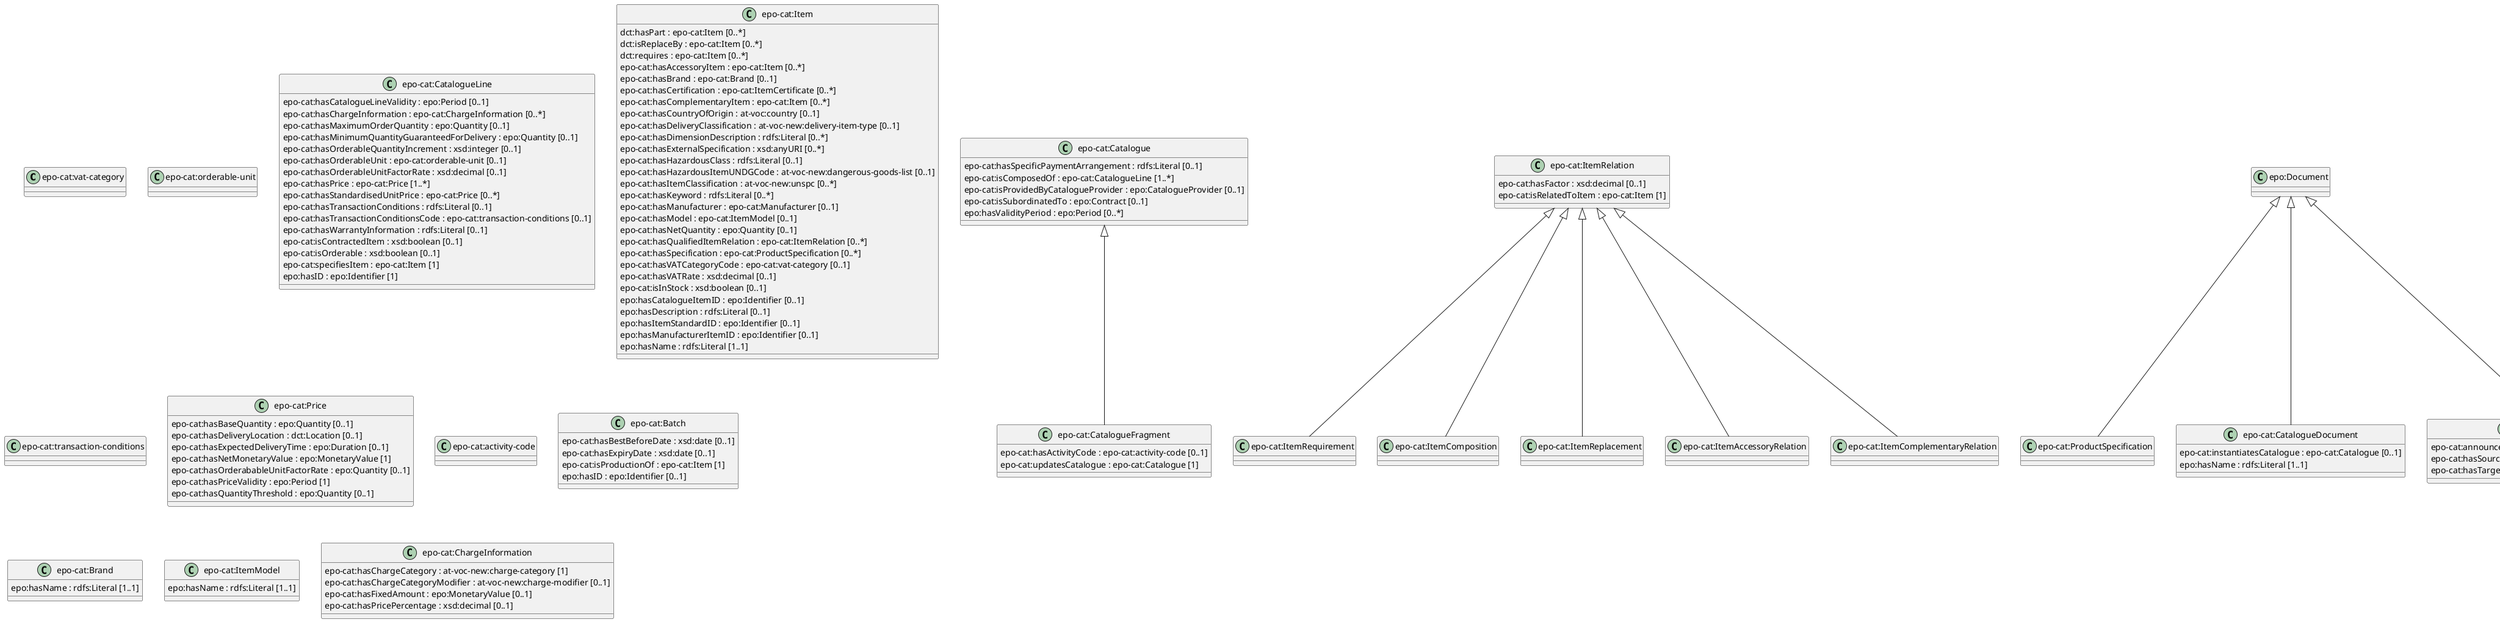 
@startuml
class "epo-cat:vat-category" {

}
class "epo-cat:orderable-unit" {

}
class "epo-cat:Catalogue" {
  epo-cat:hasSpecificPaymentArrangement : rdfs:Literal [0..1]
  epo-cat:isComposedOf : epo-cat:CatalogueLine [1..*]
  epo-cat:isProvidedByCatalogueProvider : epo:CatalogueProvider [0..1]
  epo-cat:isSubordinatedTo : epo:Contract [0..1]
  epo:hasValidityPeriod : epo:Period [0..*]
}
class "epo-cat:CatalogueLine" {
  epo-cat:hasCatalogueLineValidity : epo:Period [0..1]
  epo-cat:hasChargeInformation : epo-cat:ChargeInformation [0..*]
  epo-cat:hasMaximumOrderQuantity : epo:Quantity [0..1]
  epo-cat:hasMinimumQuantityGuaranteedForDelivery : epo:Quantity [0..1]
  epo-cat:hasOrderableQuantityIncrement : xsd:integer [0..1]
  epo-cat:hasOrderableUnit : epo-cat:orderable-unit [0..1]
  epo-cat:hasOrderableUnitFactorRate : xsd:decimal [0..1]
  epo-cat:hasPrice : epo-cat:Price [1..*]
  epo-cat:hasStandardisedUnitPrice : epo-cat:Price [0..*]
  epo-cat:hasTransactionConditions : rdfs:Literal [0..1]
  epo-cat:hasTransactionConditionsCode : epo-cat:transaction-conditions [0..1]
  epo-cat:hasWarrantyInformation : rdfs:Literal [0..1]
  epo-cat:isContractedItem : xsd:boolean [0..1]
  epo-cat:isOrderable : xsd:boolean [0..1]
  epo-cat:specifiesItem : epo-cat:Item [1]
  epo:hasID : epo:Identifier [1]
}
class "epo-cat:ItemRequirement" {

}
class "epo-cat:Item" {
  dct:hasPart : epo-cat:Item [0..*]
  dct:isReplaceBy : epo-cat:Item [0..*]
  dct:requires : epo-cat:Item [0..*]
  epo-cat:hasAccessoryItem : epo-cat:Item [0..*]
  epo-cat:hasBrand : epo-cat:Brand [0..1]
  epo-cat:hasCertification : epo-cat:ItemCertificate [0..*]
  epo-cat:hasComplementaryItem : epo-cat:Item [0..*]
  epo-cat:hasCountryOfOrigin : at-voc:country [0..1]
  epo-cat:hasDeliveryClassification : at-voc-new:delivery-item-type [0..1]
  epo-cat:hasDimensionDescription : rdfs:Literal [0..*]
  epo-cat:hasExternalSpecification : xsd:anyURI [0..*]
  epo-cat:hasHazardousClass : rdfs:Literal [0..1]
  epo-cat:hasHazardousItemUNDGCode : at-voc-new:dangerous-goods-list [0..1]
  epo-cat:hasItemClassification : at-voc-new:unspc [0..*]
  epo-cat:hasKeyword : rdfs:Literal [0..*]
  epo-cat:hasManufacturer : epo-cat:Manufacturer [0..1]
  epo-cat:hasModel : epo-cat:ItemModel [0..1]
  epo-cat:hasNetQuantity : epo:Quantity [0..1]
  epo-cat:hasQualifiedItemRelation : epo-cat:ItemRelation [0..*]
  epo-cat:hasSpecification : epo-cat:ProductSpecification [0..*]
  epo-cat:hasVATCategoryCode : epo-cat:vat-category [0..1]
  epo-cat:hasVATRate : xsd:decimal [0..1]
  epo-cat:isInStock : xsd:boolean [0..1]
  epo:hasCatalogueItemID : epo:Identifier [0..1]
  epo:hasDescription : rdfs:Literal [0..1]
  epo:hasItemStandardID : epo:Identifier [0..1]
  epo:hasManufacturerItemID : epo:Identifier [0..1]
  epo:hasName : rdfs:Literal [1..1]
}
class "epo-cat:transaction-conditions" {

}
class "epo-cat:ProductSpecification" {

}
class "epo-cat:CatalogueDocument" {
  epo-cat:instantiatesCatalogue : epo-cat:Catalogue [0..1]
  epo:hasName : rdfs:Literal [1..1]
}
class "epo-cat:ItemComposition" {

}
class "epo-cat:ItemDescription" {
  epo-cat:describesItem : epo-cat:Item [1]
  epo-cat:hasAttributeType : rdfs:Literal [1..1]
  epo-cat:hasClassificationScheme : rdfs:Literal [1..1]
  epo-cat:hasLiteralValue : rdfs:Literal [0..1]
  epo-cat:hasQualifiedValue : epo:Quantity [0..1]
}
class "epo-cat:Price" {
  epo-cat:hasBaseQuantity : epo:Quantity [0..1]
  epo-cat:hasDeliveryLocation : dct:Location [0..1]
  epo-cat:hasExpectedDeliveryTime : epo:Duration [0..1]
  epo-cat:hasNetMonetaryValue : epo:MonetaryValue [1]
  epo-cat:hasOrderabableUnitFactorRate : epo:Quantity [0..1]
  epo-cat:hasPriceValidity : epo:Period [1]
  epo-cat:hasQuantityThreshold : epo:Quantity [0..1]
}
class "epo-cat:Manufacturer" {
  epo-cat:hasContractor : epo:Contractor [0..*]
  epo:hasManufacturerID : epo:Identifier [0..1]
}
class "epo-cat:activity-code" {

}
class "epo-cat:Batch" {
  epo-cat:hasBestBeforeDate : xsd:date [0..1]
  epo-cat:hasExpiryDate : xsd:date [0..1]
  epo-cat:isProductionOf : epo-cat:Item [1]
  epo:hasID : epo:Identifier [0..1]
}
class "epo-cat:Brand" {
  epo:hasName : rdfs:Literal [1..1]
}
class "epo-cat:ItemModel" {
  epo:hasName : rdfs:Literal [1..1]
}
class "epo-cat:CatalogueUpdateDocument" {
  epo-cat:announcesCatalogueFragment : epo-cat:CatalogueFragment [0..*]
  epo-cat:hasSourceCatalogueVersion : rdfs:Literal [1..1]
  epo-cat:hasTargetCatalogueVersion : rdfs:Literal [1..1]
}
class "epo-cat:CatalogueFragment" {
  epo-cat:hasActivityCode : epo-cat:activity-code [0..1]
  epo-cat:updatesCatalogue : epo-cat:Catalogue [1]
}
class "epo-cat:ItemReplacement" {

}
class "epo-cat:ItemRelation" {
  epo-cat:hasFactor : xsd:decimal [0..1]
  epo-cat:isRelatedToItem : epo-cat:Item [1]
}
class "epo-cat:ItemAccessoryRelation" {

}
class "epo-cat:ItemComplementaryRelation" {

}
class "epo-cat:CertificationLabel" {
  epo-cat:hasLabelType : at-voc-new:certification-label-type [0..1]
  epo-cat:hasReferenceURI : xsd:anyURI [0..1]
}
class "epo-cat:Certifier" {

}
class "epo-cat:ItemCertificate" {
  epo-cat:attestedByLabel : epo-cat:CertificationLabel [1]
  epo-cat:hasCertificationNumber : rdfs:Literal [1..1]
  epo-cat:issuedByCertifier : epo-cat:Certifier [0..1]
  epo:hasURL : xsd:anyURI [0..1]
  epo:hasValidityPeriod : epo:Period [0..1]
}
class "epo-cat:ChargeInformation" {
  epo-cat:hasChargeCategory : at-voc-new:charge-category [1]
  epo-cat:hasChargeCategoryModifier : at-voc-new:charge-modifier [0..1]
  epo-cat:hasFixedAmount : epo:MonetaryValue [0..1]
  epo-cat:hasPricePercentage : xsd:decimal [0..1]
}
"cccev:Evidence" <|-- "epo-cat:ItemCertificate"
"cccev:InformationConcept" <|-- "epo-cat:CertificationLabel"
"epo-cat:Catalogue" <|-- "epo-cat:CatalogueFragment"
"epo-cat:ItemRelation" <|-- "epo-cat:ItemAccessoryRelation"
"epo-cat:ItemRelation" <|-- "epo-cat:ItemComplementaryRelation"
"epo-cat:ItemRelation" <|-- "epo-cat:ItemComposition"
"epo-cat:ItemRelation" <|-- "epo-cat:ItemReplacement"
"epo-cat:ItemRelation" <|-- "epo-cat:ItemRequirement"
"epo:Document" <|-- "epo-cat:CatalogueDocument"
"epo:Document" <|-- "epo-cat:CatalogueUpdateDocument"
"epo:Document" <|-- "epo-cat:ProductSpecification"
"epo:ElementDescription" <|-- "epo-cat:ItemDescription"
"epo:SecondaryRole" <|-- "epo-cat:Certifier"
"epo:SecondaryRole" <|-- "epo-cat:Manufacturer"
@enduml
